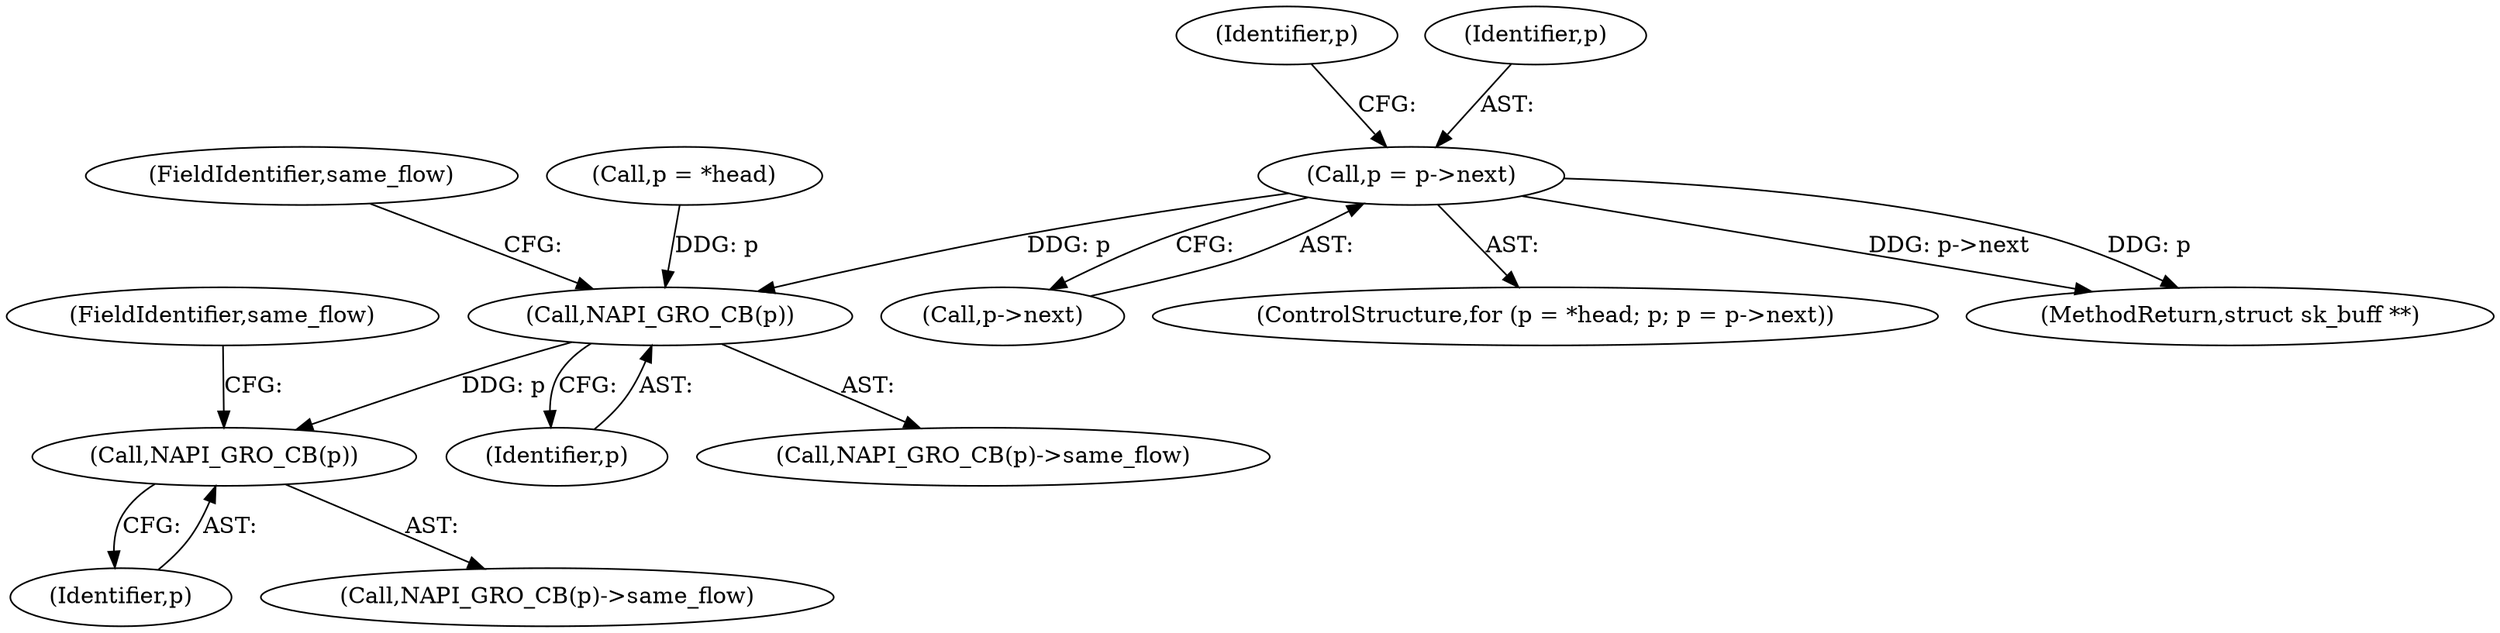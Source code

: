 digraph "0_linux_fac8e0f579695a3ecbc4d3cac369139d7f819971_1@pointer" {
"1000212" [label="(Call,p = p->next)"];
"1000221" [label="(Call,NAPI_GRO_CB(p))"];
"1000263" [label="(Call,NAPI_GRO_CB(p))"];
"1000265" [label="(FieldIdentifier,same_flow)"];
"1000214" [label="(Call,p->next)"];
"1000264" [label="(Identifier,p)"];
"1000206" [label="(ControlStructure,for (p = *head; p; p = p->next))"];
"1000211" [label="(Identifier,p)"];
"1000212" [label="(Call,p = p->next)"];
"1000223" [label="(FieldIdentifier,same_flow)"];
"1000221" [label="(Call,NAPI_GRO_CB(p))"];
"1000222" [label="(Identifier,p)"];
"1000213" [label="(Identifier,p)"];
"1000207" [label="(Call,p = *head)"];
"1000263" [label="(Call,NAPI_GRO_CB(p))"];
"1000220" [label="(Call,NAPI_GRO_CB(p)->same_flow)"];
"1000306" [label="(MethodReturn,struct sk_buff **)"];
"1000262" [label="(Call,NAPI_GRO_CB(p)->same_flow)"];
"1000212" -> "1000206"  [label="AST: "];
"1000212" -> "1000214"  [label="CFG: "];
"1000213" -> "1000212"  [label="AST: "];
"1000214" -> "1000212"  [label="AST: "];
"1000211" -> "1000212"  [label="CFG: "];
"1000212" -> "1000306"  [label="DDG: p->next"];
"1000212" -> "1000306"  [label="DDG: p"];
"1000212" -> "1000221"  [label="DDG: p"];
"1000221" -> "1000220"  [label="AST: "];
"1000221" -> "1000222"  [label="CFG: "];
"1000222" -> "1000221"  [label="AST: "];
"1000223" -> "1000221"  [label="CFG: "];
"1000207" -> "1000221"  [label="DDG: p"];
"1000221" -> "1000263"  [label="DDG: p"];
"1000263" -> "1000262"  [label="AST: "];
"1000263" -> "1000264"  [label="CFG: "];
"1000264" -> "1000263"  [label="AST: "];
"1000265" -> "1000263"  [label="CFG: "];
}

